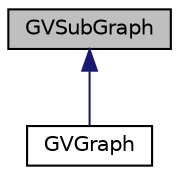digraph G
{
  edge [fontname="Helvetica",fontsize="10",labelfontname="Helvetica",labelfontsize="10"];
  node [fontname="Helvetica",fontsize="10",shape=record];
  Node1 [label="GVSubGraph",height=0.2,width=0.4,color="black", fillcolor="grey75", style="filled" fontcolor="black"];
  Node1 -> Node2 [dir="back",color="midnightblue",fontsize="10",style="solid"];
  Node2 [label="GVGraph",height=0.2,width=0.4,color="black", fillcolor="white", style="filled",URL="$class_g_v_graph.html",tooltip="object containing a libgraph graph and its associated nodes and edges"];
}
